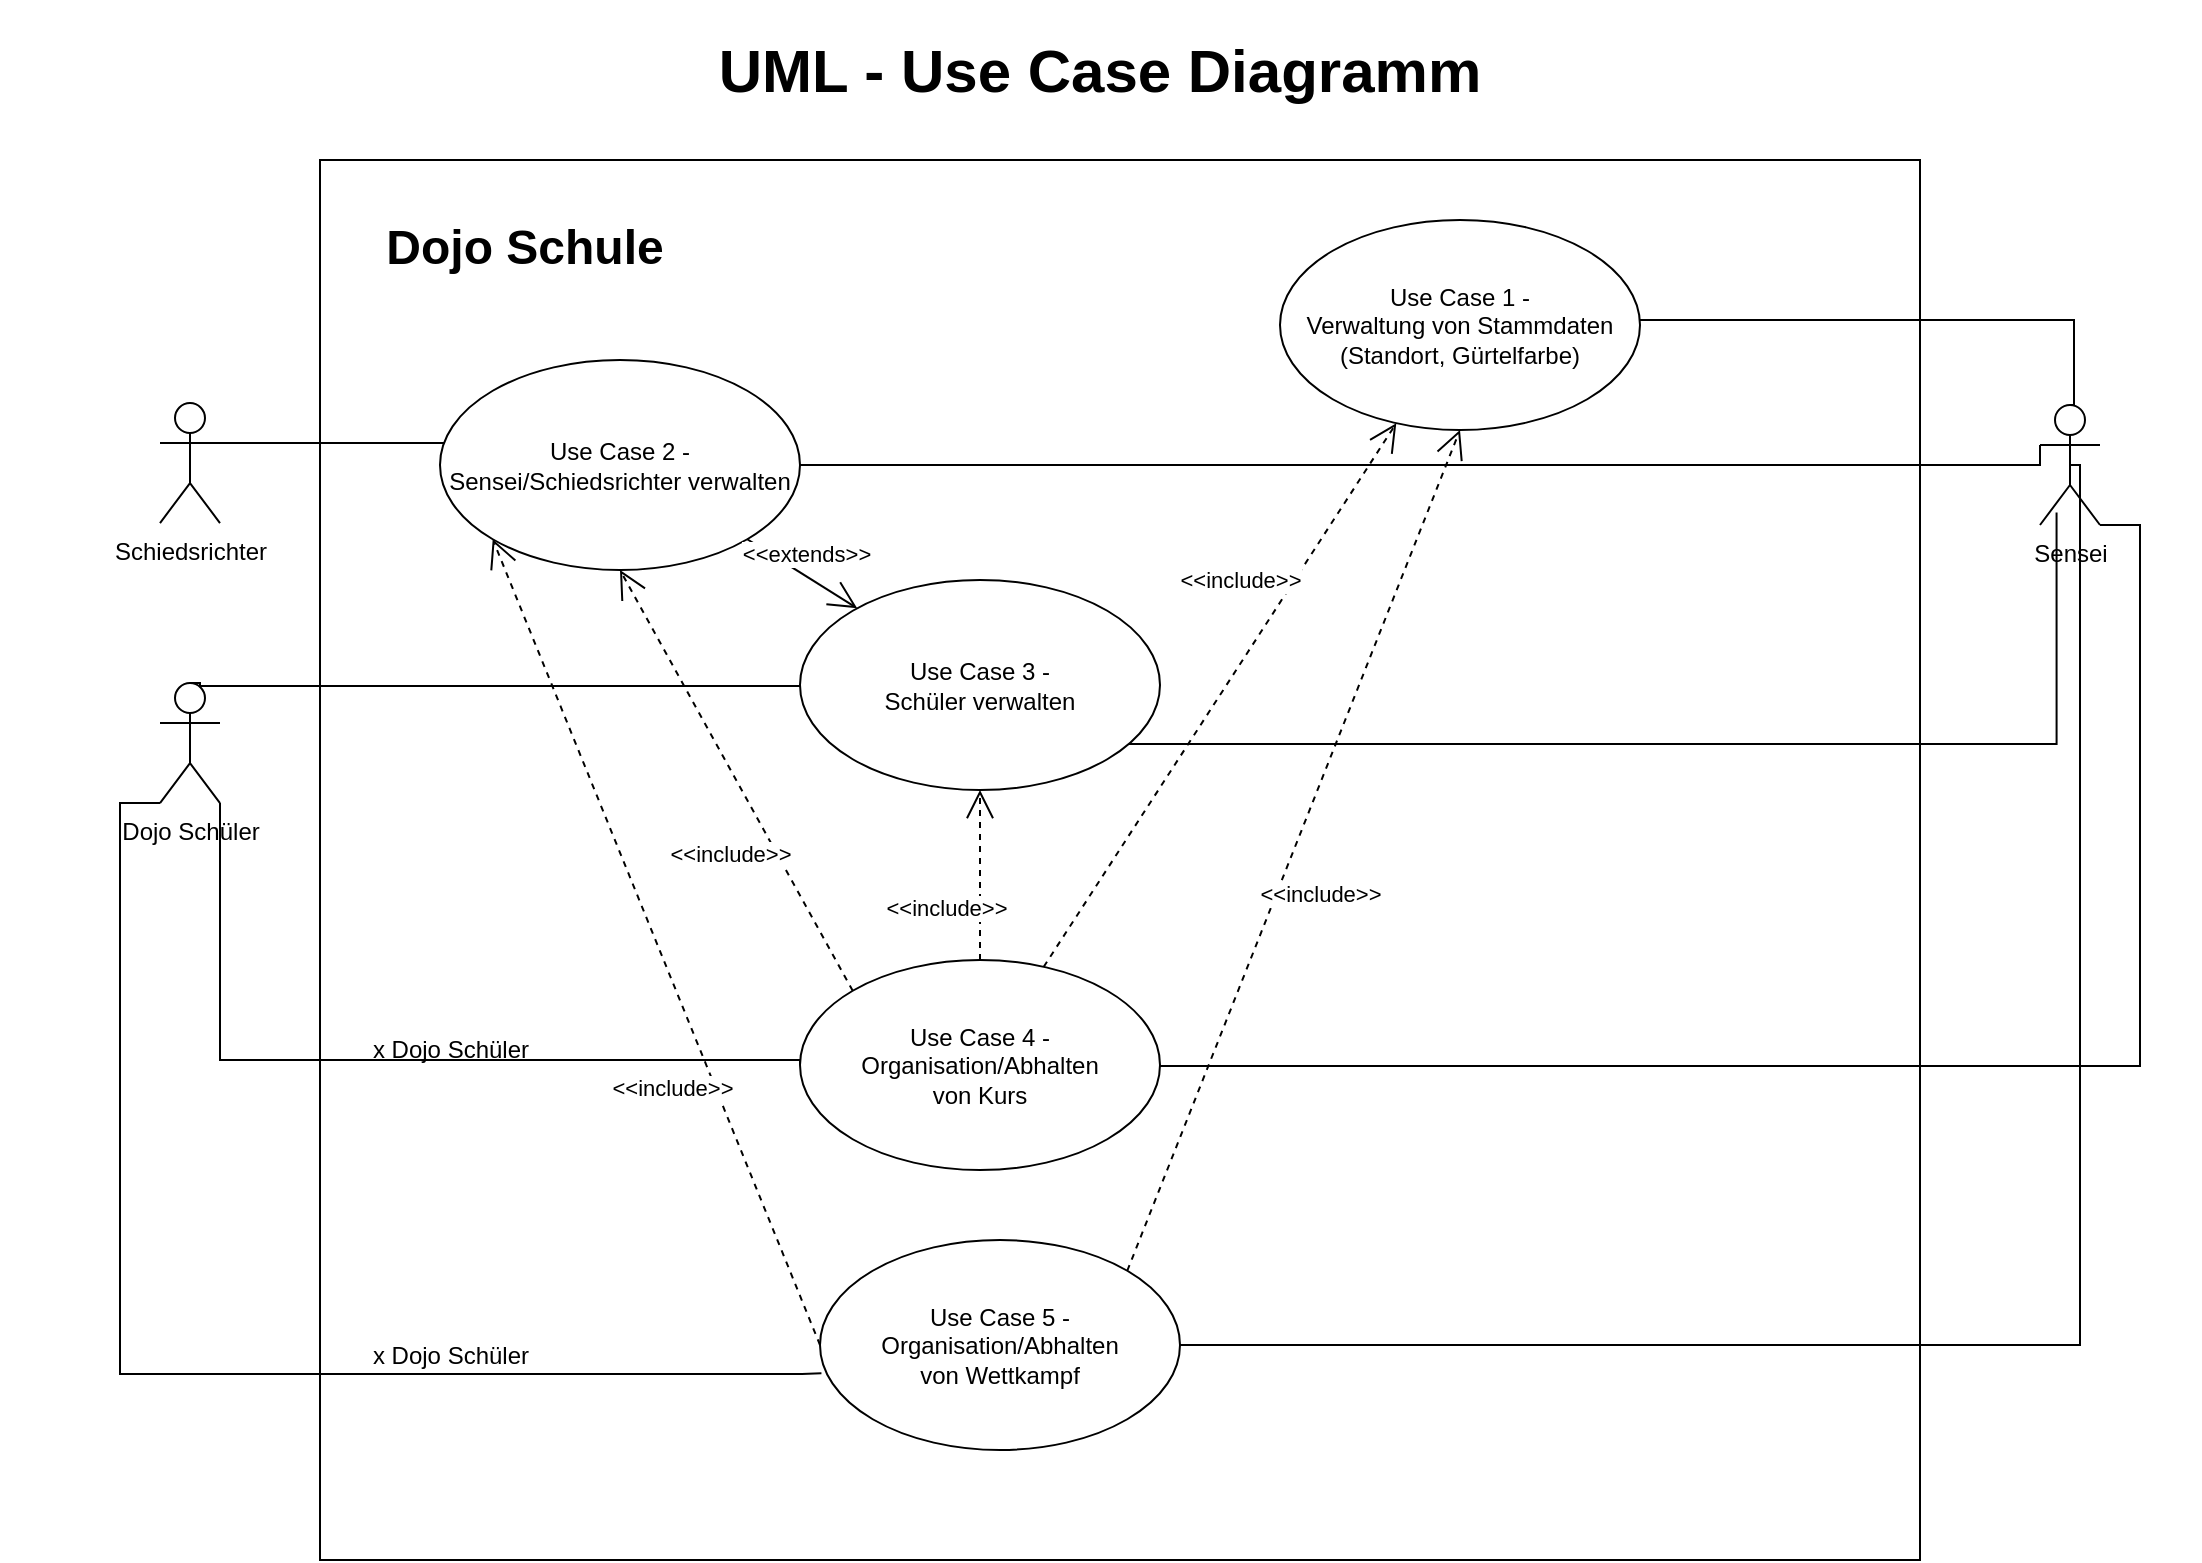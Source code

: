 <mxfile version="24.4.0" type="device">
  <diagram name="UseCase_Diagramm" id="CjE1xBCVi3CWcHzls2Fd">
    <mxGraphModel dx="2390" dy="3745" grid="1" gridSize="10" guides="1" tooltips="1" connect="1" arrows="1" fold="1" page="1" pageScale="1" pageWidth="827" pageHeight="1169" math="0" shadow="0">
      <root>
        <mxCell id="0" />
        <mxCell id="1" parent="0" />
        <mxCell id="vXkP8HubEGrQsw0expys-2" value="UML - Use Case Diagramm" style="text;html=1;align=center;verticalAlign=middle;whiteSpace=wrap;rounded=0;fontStyle=1;fontSize=30;" vertex="1" parent="1">
          <mxGeometry x="200" y="-2280" width="1100" height="70" as="geometry" />
        </mxCell>
        <mxCell id="Red1ORgHXicUbS49_O6O-2" value="" style="html=1;whiteSpace=wrap;" parent="1" vertex="1">
          <mxGeometry x="360" y="-2200" width="800" height="700" as="geometry" />
        </mxCell>
        <mxCell id="Red1ORgHXicUbS49_O6O-3" value="Dojo Schule" style="text;strokeColor=none;fillColor=none;html=1;fontSize=24;fontStyle=1;verticalAlign=middle;align=center;" parent="1" vertex="1">
          <mxGeometry x="370.714" y="-2185.278" width="182.143" height="58.889" as="geometry" />
        </mxCell>
        <mxCell id="Red1ORgHXicUbS49_O6O-10" value="Use Case 3 -&lt;br&gt;Schüler verwalten" style="ellipse;whiteSpace=wrap;html=1;rotation=0;" parent="1" vertex="1">
          <mxGeometry x="600" y="-1990" width="180" height="105" as="geometry" />
        </mxCell>
        <mxCell id="Red1ORgHXicUbS49_O6O-1" value="Dojo Schüler" style="shape=umlActor;verticalLabelPosition=bottom;verticalAlign=top;html=1;" parent="1" vertex="1">
          <mxGeometry x="280" y="-1938.47" width="30" height="60" as="geometry" />
        </mxCell>
        <mxCell id="Red1ORgHXicUbS49_O6O-16" value="" style="edgeStyle=orthogonalEdgeStyle;rounded=0;orthogonalLoop=1;jettySize=auto;html=1;endArrow=none;endFill=0;exitX=0.5;exitY=0;exitDx=0;exitDy=0;exitPerimeter=0;" parent="1" source="Red1ORgHXicUbS49_O6O-1" target="Red1ORgHXicUbS49_O6O-10" edge="1">
          <mxGeometry relative="1" as="geometry">
            <Array as="points">
              <mxPoint x="300" y="-1939" />
              <mxPoint x="300" y="-1937" />
            </Array>
          </mxGeometry>
        </mxCell>
        <mxCell id="Red1ORgHXicUbS49_O6O-20" value="Use Case 2 -&lt;br&gt;Sensei/Schiedsrichter verwalten" style="ellipse;whiteSpace=wrap;html=1;rotation=0;" parent="1" vertex="1">
          <mxGeometry x="420" y="-2100" width="180" height="105" as="geometry" />
        </mxCell>
        <mxCell id="Red1ORgHXicUbS49_O6O-25" value="" style="edgeStyle=orthogonalEdgeStyle;rounded=0;orthogonalLoop=1;jettySize=auto;html=1;endArrow=none;endFill=0;exitX=1;exitY=0.333;exitDx=0;exitDy=0;exitPerimeter=0;" parent="1" source="Red1ORgHXicUbS49_O6O-21" target="Red1ORgHXicUbS49_O6O-20" edge="1">
          <mxGeometry relative="1" as="geometry">
            <Array as="points">
              <mxPoint x="370" y="-2058" />
              <mxPoint x="370" y="-2058" />
            </Array>
          </mxGeometry>
        </mxCell>
        <mxCell id="Red1ORgHXicUbS49_O6O-21" value="Schiedsrichter" style="shape=umlActor;verticalLabelPosition=bottom;verticalAlign=top;html=1;" parent="1" vertex="1">
          <mxGeometry x="280" y="-2078.47" width="30" height="60" as="geometry" />
        </mxCell>
        <mxCell id="Red1ORgHXicUbS49_O6O-28" value="Use Case 1 -&lt;br&gt;Verwaltung von Stammdaten&lt;br&gt;(Standort, Gürtelfarbe)" style="ellipse;whiteSpace=wrap;html=1;rotation=0;" parent="1" vertex="1">
          <mxGeometry x="840" y="-2170" width="180" height="105" as="geometry" />
        </mxCell>
        <mxCell id="Red1ORgHXicUbS49_O6O-41" value="Use Case 4 -&lt;br&gt;Organisation/Abhalten &lt;br&gt;von Kurs" style="ellipse;whiteSpace=wrap;html=1;rotation=0;" parent="1" vertex="1">
          <mxGeometry x="600" y="-1800" width="180" height="105" as="geometry" />
        </mxCell>
        <mxCell id="Red1ORgHXicUbS49_O6O-49" value="&amp;lt;&amp;lt;include&amp;gt;&amp;gt;" style="endArrow=open;endSize=12;dashed=1;html=1;rounded=0;" parent="1" source="Red1ORgHXicUbS49_O6O-41" target="Red1ORgHXicUbS49_O6O-10" edge="1">
          <mxGeometry x="-0.374" y="17" width="160" relative="1" as="geometry">
            <mxPoint x="750" y="-1780" as="sourcePoint" />
            <mxPoint x="910" y="-1780" as="targetPoint" />
            <Array as="points" />
            <mxPoint as="offset" />
          </mxGeometry>
        </mxCell>
        <mxCell id="Red1ORgHXicUbS49_O6O-52" value="&amp;lt;&amp;lt;include&amp;gt;&amp;gt;" style="endArrow=open;endSize=12;dashed=1;html=1;rounded=0;" parent="1" source="Red1ORgHXicUbS49_O6O-41" target="Red1ORgHXicUbS49_O6O-28" edge="1">
          <mxGeometry x="0.332" y="23" width="160" relative="1" as="geometry">
            <mxPoint x="750" y="-1780" as="sourcePoint" />
            <mxPoint x="910" y="-1780" as="targetPoint" />
            <mxPoint as="offset" />
          </mxGeometry>
        </mxCell>
        <mxCell id="Red1ORgHXicUbS49_O6O-53" value="&amp;lt;&amp;lt;include&amp;gt;&amp;gt;" style="endArrow=open;endSize=12;dashed=1;html=1;rounded=0;exitX=0;exitY=0;exitDx=0;exitDy=0;entryX=0.5;entryY=1;entryDx=0;entryDy=0;" parent="1" source="Red1ORgHXicUbS49_O6O-41" target="Red1ORgHXicUbS49_O6O-20" edge="1">
          <mxGeometry x="-0.251" y="22" width="160" relative="1" as="geometry">
            <mxPoint x="659.997" y="-1690.0" as="sourcePoint" />
            <mxPoint x="662.767" y="-1995.001" as="targetPoint" />
            <Array as="points" />
            <mxPoint x="1" as="offset" />
          </mxGeometry>
        </mxCell>
        <mxCell id="Red1ORgHXicUbS49_O6O-45" style="edgeStyle=orthogonalEdgeStyle;rounded=0;orthogonalLoop=1;jettySize=auto;html=1;endArrow=none;endFill=0;entryX=0;entryY=0.5;entryDx=0;entryDy=0;exitX=1;exitY=1;exitDx=0;exitDy=0;exitPerimeter=0;" parent="1" source="Red1ORgHXicUbS49_O6O-1" target="Red1ORgHXicUbS49_O6O-41" edge="1">
          <mxGeometry relative="1" as="geometry">
            <mxPoint x="295" y="-1938.47" as="sourcePoint" />
            <mxPoint x="690" y="-1755" as="targetPoint" />
            <Array as="points">
              <mxPoint x="310" y="-1750" />
              <mxPoint x="600" y="-1750" />
            </Array>
          </mxGeometry>
        </mxCell>
        <mxCell id="Red1ORgHXicUbS49_O6O-48" value="" style="group" parent="1" vertex="1" connectable="0">
          <mxGeometry x="295" y="-1770" width="185" height="30" as="geometry" />
        </mxCell>
        <mxCell id="Red1ORgHXicUbS49_O6O-46" value="x Dojo Schüler" style="text;html=1;align=center;verticalAlign=middle;whiteSpace=wrap;rounded=0;" parent="Red1ORgHXicUbS49_O6O-48" vertex="1">
          <mxGeometry x="75.71" width="109.29" height="30" as="geometry" />
        </mxCell>
        <mxCell id="Red1ORgHXicUbS49_O6O-55" value="" style="endArrow=open;endFill=1;endSize=12;html=1;rounded=0;exitX=1;exitY=1;exitDx=0;exitDy=0;" parent="1" source="Red1ORgHXicUbS49_O6O-20" target="Red1ORgHXicUbS49_O6O-10" edge="1">
          <mxGeometry width="160" relative="1" as="geometry">
            <mxPoint x="580" y="-2030" as="sourcePoint" />
            <mxPoint x="740" y="-2030" as="targetPoint" />
          </mxGeometry>
        </mxCell>
        <mxCell id="Red1ORgHXicUbS49_O6O-56" value="&amp;lt;&amp;lt;extends&amp;gt;&amp;gt;" style="edgeLabel;html=1;align=center;verticalAlign=middle;resizable=0;points=[];" parent="Red1ORgHXicUbS49_O6O-55" vertex="1" connectable="0">
          <mxGeometry x="-0.127" y="10" relative="1" as="geometry">
            <mxPoint as="offset" />
          </mxGeometry>
        </mxCell>
        <mxCell id="Red1ORgHXicUbS49_O6O-60" value="Use Case 5 -&lt;br&gt;Organisation/Abhalten &lt;br&gt;von Wettkampf" style="ellipse;whiteSpace=wrap;html=1;rotation=0;" parent="1" vertex="1">
          <mxGeometry x="610" y="-1660" width="180" height="105" as="geometry" />
        </mxCell>
        <mxCell id="Red1ORgHXicUbS49_O6O-61" style="edgeStyle=orthogonalEdgeStyle;rounded=0;orthogonalLoop=1;jettySize=auto;html=1;endArrow=none;endFill=0;entryX=0.004;entryY=0.635;entryDx=0;entryDy=0;exitX=0;exitY=1;exitDx=0;exitDy=0;exitPerimeter=0;entryPerimeter=0;" parent="1" source="Red1ORgHXicUbS49_O6O-1" target="Red1ORgHXicUbS49_O6O-60" edge="1">
          <mxGeometry relative="1" as="geometry">
            <mxPoint x="280" y="-1721" as="sourcePoint" />
            <mxPoint x="600" y="-1590" as="targetPoint" />
            <Array as="points">
              <mxPoint x="260" y="-1879" />
              <mxPoint x="260" y="-1593" />
              <mxPoint x="601" y="-1593" />
            </Array>
          </mxGeometry>
        </mxCell>
        <mxCell id="Red1ORgHXicUbS49_O6O-62" value="x Dojo Schüler" style="text;html=1;align=center;verticalAlign=middle;whiteSpace=wrap;rounded=0;" parent="1" vertex="1">
          <mxGeometry x="370.71" y="-1617.5" width="109.29" height="30" as="geometry" />
        </mxCell>
        <mxCell id="Red1ORgHXicUbS49_O6O-66" value="&amp;lt;&amp;lt;include&amp;gt;&amp;gt;" style="endArrow=open;endSize=12;dashed=1;html=1;rounded=0;exitX=0;exitY=0.5;exitDx=0;exitDy=0;entryX=0;entryY=1;entryDx=0;entryDy=0;" parent="1" source="Red1ORgHXicUbS49_O6O-60" target="Red1ORgHXicUbS49_O6O-20" edge="1">
          <mxGeometry x="-0.326" y="20" width="160" relative="1" as="geometry">
            <mxPoint x="636" y="-1774" as="sourcePoint" />
            <mxPoint x="520" y="-1985" as="targetPoint" />
            <Array as="points" />
            <mxPoint as="offset" />
          </mxGeometry>
        </mxCell>
        <mxCell id="Red1ORgHXicUbS49_O6O-65" value="&amp;lt;&amp;lt;include&amp;gt;&amp;gt;" style="endArrow=open;endSize=12;dashed=1;html=1;rounded=0;exitX=1;exitY=0;exitDx=0;exitDy=0;entryX=0.5;entryY=1;entryDx=0;entryDy=0;" parent="1" source="Red1ORgHXicUbS49_O6O-60" target="Red1ORgHXicUbS49_O6O-28" edge="1">
          <mxGeometry x="-0.07" y="-20" width="160" relative="1" as="geometry">
            <mxPoint x="732" y="-1787" as="sourcePoint" />
            <mxPoint x="908" y="-2058" as="targetPoint" />
            <mxPoint as="offset" />
          </mxGeometry>
        </mxCell>
        <mxCell id="Red1ORgHXicUbS49_O6O-22" value="Sensei" style="shape=umlActor;verticalLabelPosition=bottom;verticalAlign=top;html=1;" parent="1" vertex="1">
          <mxGeometry x="1220" y="-2077.5" width="30" height="60" as="geometry" />
        </mxCell>
        <mxCell id="Red1ORgHXicUbS49_O6O-24" value="" style="edgeStyle=orthogonalEdgeStyle;rounded=0;orthogonalLoop=1;jettySize=auto;html=1;entryX=1;entryY=0.5;entryDx=0;entryDy=0;endArrow=none;endFill=0;exitX=0;exitY=0.333;exitDx=0;exitDy=0;exitPerimeter=0;" parent="1" source="Red1ORgHXicUbS49_O6O-22" target="Red1ORgHXicUbS49_O6O-20" edge="1">
          <mxGeometry relative="1" as="geometry">
            <Array as="points">
              <mxPoint x="1220" y="-2047" />
            </Array>
          </mxGeometry>
        </mxCell>
        <mxCell id="Red1ORgHXicUbS49_O6O-19" value="" style="edgeStyle=orthogonalEdgeStyle;rounded=0;orthogonalLoop=1;jettySize=auto;html=1;endArrow=none;endFill=0;exitX=0.276;exitY=0.895;exitDx=0;exitDy=0;exitPerimeter=0;" parent="1" source="Red1ORgHXicUbS49_O6O-22" target="Red1ORgHXicUbS49_O6O-10" edge="1">
          <mxGeometry relative="1" as="geometry">
            <mxPoint x="990" y="-1908.529" as="sourcePoint" />
            <Array as="points">
              <mxPoint x="1228" y="-1908" />
            </Array>
          </mxGeometry>
        </mxCell>
        <mxCell id="Red1ORgHXicUbS49_O6O-44" style="edgeStyle=orthogonalEdgeStyle;rounded=0;orthogonalLoop=1;jettySize=auto;html=1;endArrow=none;endFill=0;exitX=1;exitY=1;exitDx=0;exitDy=0;exitPerimeter=0;" parent="1" source="Red1ORgHXicUbS49_O6O-22" target="Red1ORgHXicUbS49_O6O-41" edge="1">
          <mxGeometry relative="1" as="geometry">
            <mxPoint x="1330" y="-1950" as="sourcePoint" />
            <Array as="points">
              <mxPoint x="1270" y="-2017" />
              <mxPoint x="1270" y="-1747" />
            </Array>
          </mxGeometry>
        </mxCell>
        <mxCell id="Red1ORgHXicUbS49_O6O-32" value="" style="edgeStyle=orthogonalEdgeStyle;rounded=0;orthogonalLoop=1;jettySize=auto;html=1;endArrow=none;endFill=0;exitX=0.5;exitY=0;exitDx=0;exitDy=0;exitPerimeter=0;" parent="1" source="Red1ORgHXicUbS49_O6O-22" target="Red1ORgHXicUbS49_O6O-28" edge="1">
          <mxGeometry relative="1" as="geometry">
            <mxPoint x="1320" y="-2120" as="sourcePoint" />
            <Array as="points">
              <mxPoint x="1237" y="-2077" />
              <mxPoint x="1237" y="-2120" />
            </Array>
          </mxGeometry>
        </mxCell>
        <mxCell id="Red1ORgHXicUbS49_O6O-64" style="edgeStyle=orthogonalEdgeStyle;rounded=0;orthogonalLoop=1;jettySize=auto;html=1;endArrow=none;endFill=0;entryX=1;entryY=0.5;entryDx=0;entryDy=0;exitX=0.5;exitY=0.5;exitDx=0;exitDy=0;exitPerimeter=0;" parent="1" source="Red1ORgHXicUbS49_O6O-22" target="Red1ORgHXicUbS49_O6O-60" edge="1">
          <mxGeometry relative="1" as="geometry">
            <mxPoint x="1235" y="-2047" as="sourcePoint" />
            <mxPoint x="780" y="-1602" as="targetPoint" />
            <Array as="points">
              <mxPoint x="1240" y="-2047" />
              <mxPoint x="1240" y="-1607" />
            </Array>
          </mxGeometry>
        </mxCell>
      </root>
    </mxGraphModel>
  </diagram>
</mxfile>
